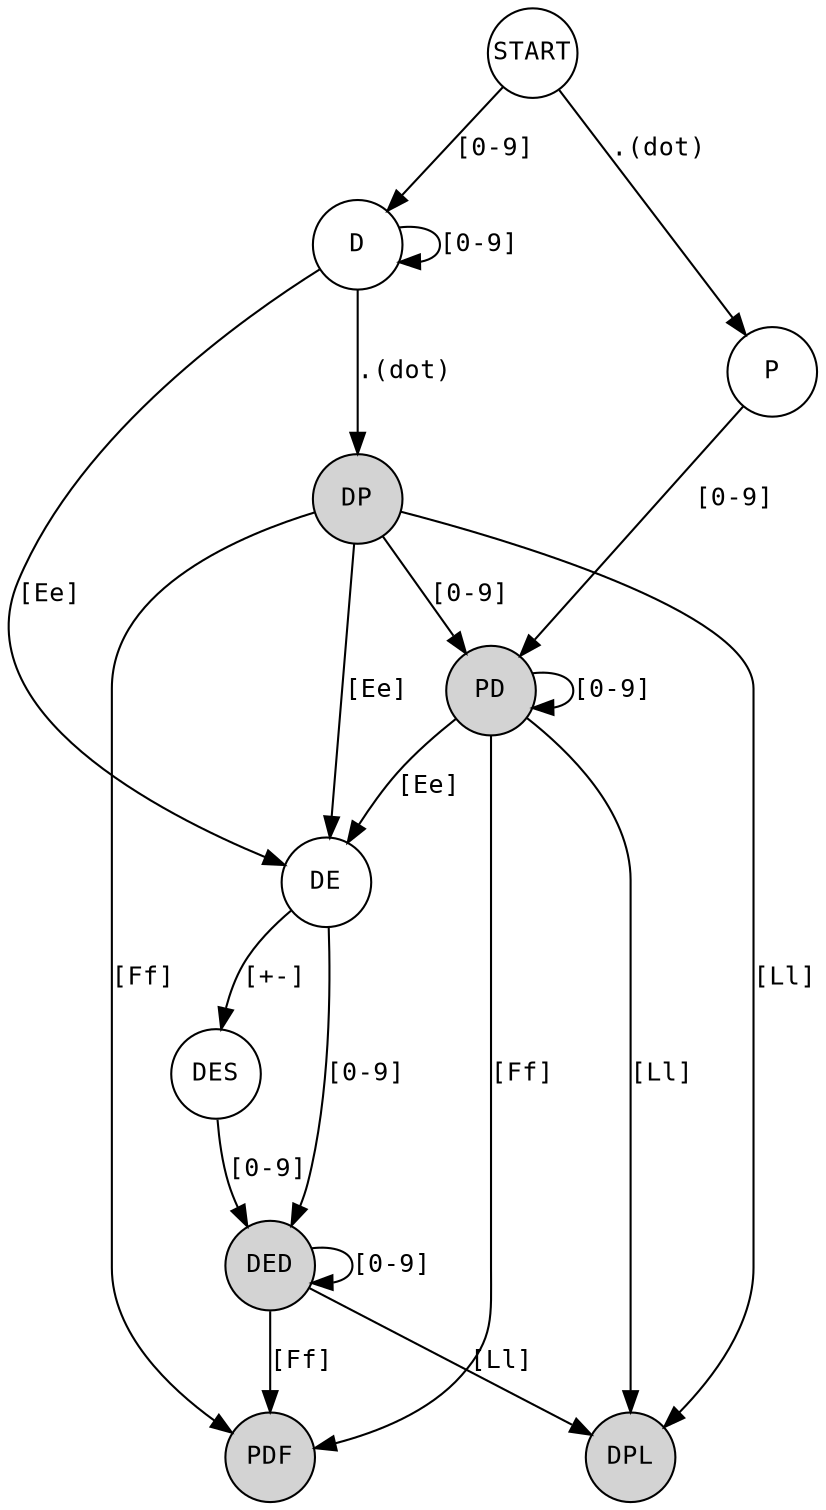 digraph float {
    node [shape = circle, height = 0.6, fontname = "monospace", fixedsize = true, fontsize = 12];
    edge [fontname = "monospace", fontsize = 12];
    
    node [shape = circle];
        START; D; P; DE; DES;

    node [style = filled];
        DP PD DED PDF DPL;
    
    // node [shape = circle, fixedsize = true];
        START -> D [ label = "[0-9]" ];
        START -> P [ label = ".(dot)" ];
        
        D -> DE [ label = "[Ee]" ];
        D -> D [ label = "[0-9]" ];
        D -> DP [ label = ".(dot)" ];
        
        P -> PD [ label = "[0-9]" ];

        DP -> DE [ label = "[Ee]" ];
        DP -> PDF [ label = "[Ff]" ];
        DP -> PD [ label = "[0-9]" ];
        DP -> DPL [ label = "[Ll]" ];

        PD -> PD [ label = "[0-9]" ];
        PD -> PDF [ label = "[Ff]" ];
        PD -> DE [ label = "[Ee]" ];
        PD -> DPL [ label = "[Ll]" ];

        DE -> DES [ label = "[+-]" ];
        DE -> DED [ label = "[0-9]" ];

        DES -> DED [ label = "[0-9]" ];

        DED -> DED [ label = "[0-9]" ];
        DED -> PDF [ label = "[Ff]" ];
        DED -> DPL [ label = "[Ll]" ];

}